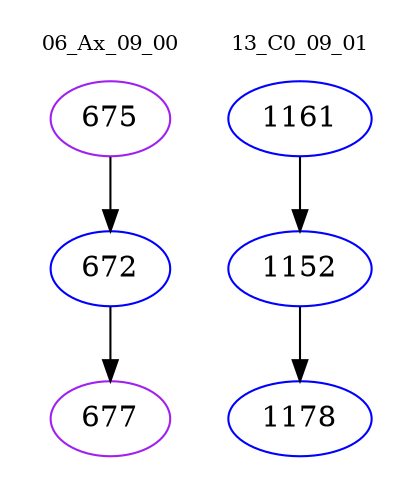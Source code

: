 digraph{
subgraph cluster_0 {
color = white
label = "06_Ax_09_00";
fontsize=10;
T0_675 [label="675", color="purple"]
T0_675 -> T0_672 [color="black"]
T0_672 [label="672", color="blue"]
T0_672 -> T0_677 [color="black"]
T0_677 [label="677", color="purple"]
}
subgraph cluster_1 {
color = white
label = "13_C0_09_01";
fontsize=10;
T1_1161 [label="1161", color="blue"]
T1_1161 -> T1_1152 [color="black"]
T1_1152 [label="1152", color="blue"]
T1_1152 -> T1_1178 [color="black"]
T1_1178 [label="1178", color="blue"]
}
}
